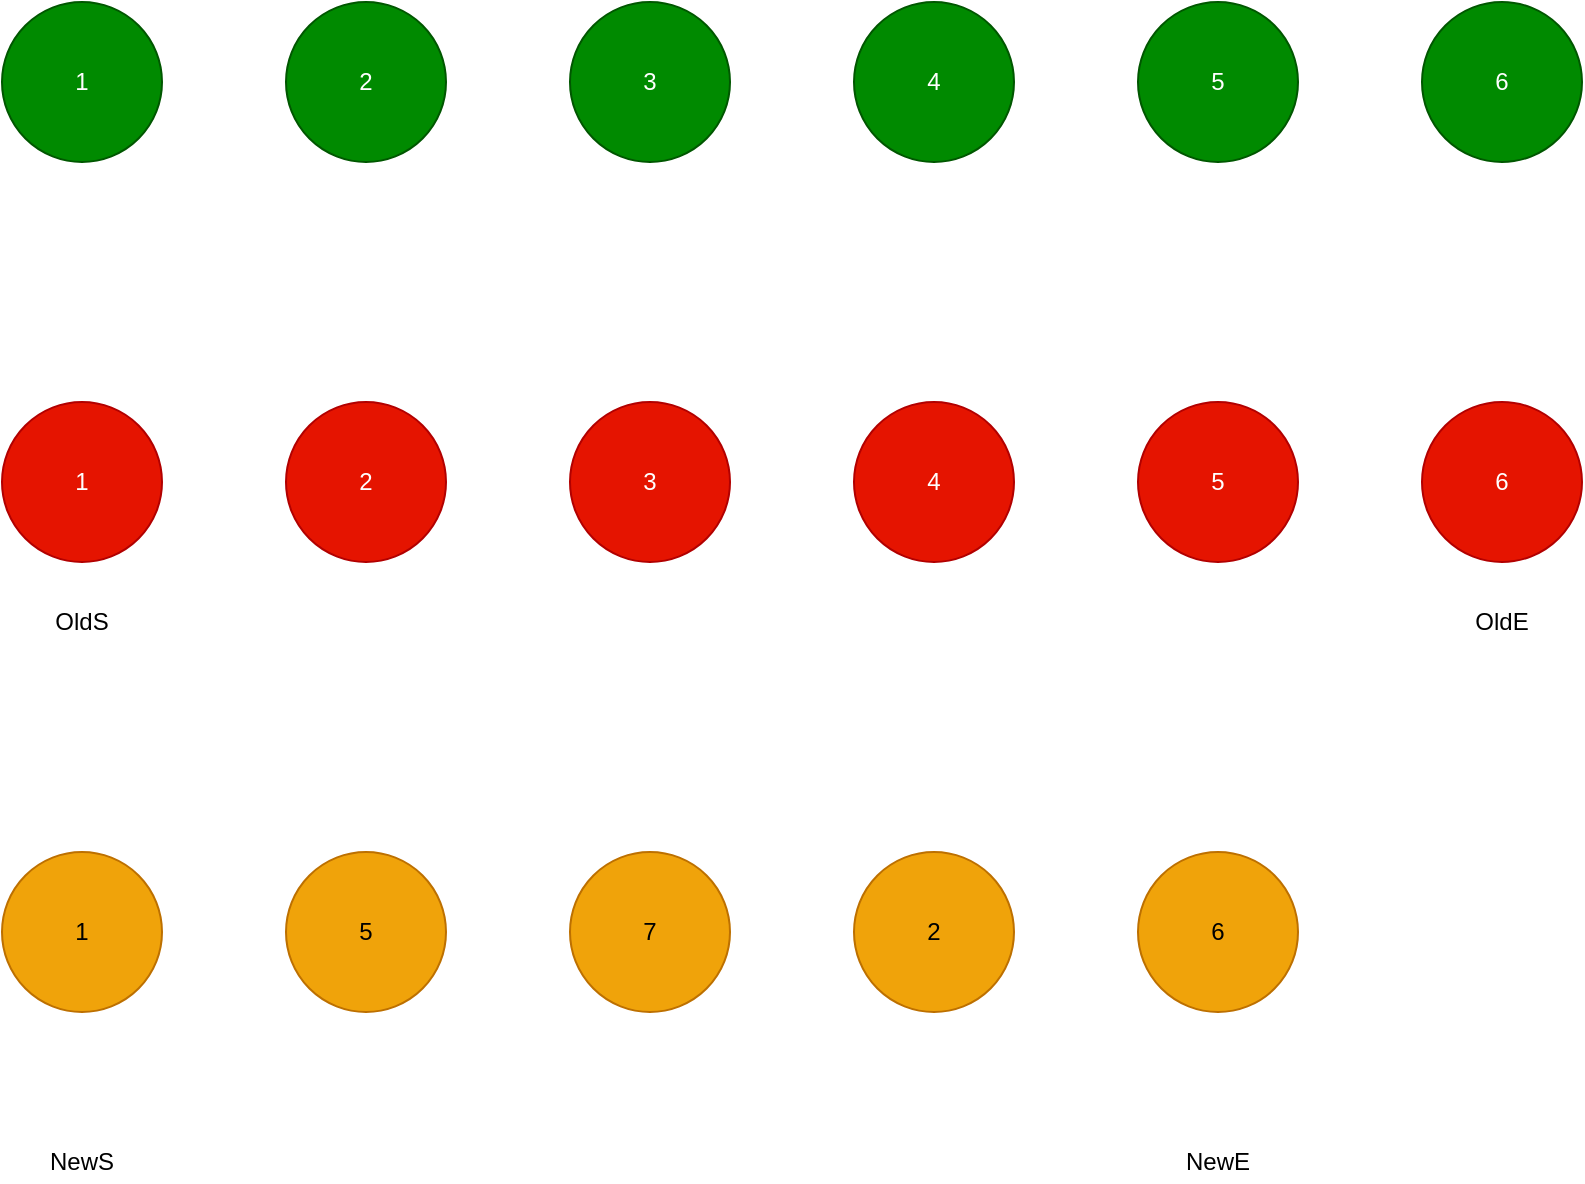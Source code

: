 <mxfile>
    <diagram id="YTi259sP1jqu8E0Eynrt" name="1">
        <mxGraphModel dx="1795" dy="777" grid="1" gridSize="10" guides="1" tooltips="1" connect="1" arrows="1" fold="1" page="1" pageScale="1" pageWidth="827" pageHeight="1169" math="0" shadow="0">
            <root>
                <mxCell id="0"/>
                <mxCell id="1" parent="0"/>
                <mxCell id="2" value="1" style="ellipse;whiteSpace=wrap;html=1;aspect=fixed;fillColor=#008a00;strokeColor=#005700;fontColor=#ffffff;" parent="1" vertex="1">
                    <mxGeometry x="-680" y="110" width="80" height="80" as="geometry"/>
                </mxCell>
                <mxCell id="3" value="2" style="ellipse;whiteSpace=wrap;html=1;aspect=fixed;fillColor=#008a00;strokeColor=#005700;fontColor=#ffffff;" parent="1" vertex="1">
                    <mxGeometry x="-538" y="110" width="80" height="80" as="geometry"/>
                </mxCell>
                <mxCell id="4" value="3" style="ellipse;whiteSpace=wrap;html=1;aspect=fixed;fillColor=#008a00;strokeColor=#005700;fontColor=#ffffff;" parent="1" vertex="1">
                    <mxGeometry x="-396" y="110" width="80" height="80" as="geometry"/>
                </mxCell>
                <mxCell id="5" value="4" style="ellipse;whiteSpace=wrap;html=1;aspect=fixed;fillColor=#008a00;strokeColor=#005700;fontColor=#ffffff;" parent="1" vertex="1">
                    <mxGeometry x="-254" y="110" width="80" height="80" as="geometry"/>
                </mxCell>
                <mxCell id="6" value="5" style="ellipse;whiteSpace=wrap;html=1;aspect=fixed;fillColor=#008a00;strokeColor=#005700;fontColor=#ffffff;" parent="1" vertex="1">
                    <mxGeometry x="-112" y="110" width="80" height="80" as="geometry"/>
                </mxCell>
                <mxCell id="7" value="6" style="ellipse;whiteSpace=wrap;html=1;aspect=fixed;fillColor=#008a00;strokeColor=#005700;fontColor=#ffffff;" parent="1" vertex="1">
                    <mxGeometry x="30" y="110" width="80" height="80" as="geometry"/>
                </mxCell>
                <mxCell id="8" value="1" style="ellipse;whiteSpace=wrap;html=1;aspect=fixed;fillColor=#e51400;strokeColor=#B20000;fontColor=#ffffff;" parent="1" vertex="1">
                    <mxGeometry x="-680" y="310" width="80" height="80" as="geometry"/>
                </mxCell>
                <mxCell id="9" value="2" style="ellipse;whiteSpace=wrap;html=1;aspect=fixed;fillColor=#e51400;strokeColor=#B20000;fontColor=#ffffff;" parent="1" vertex="1">
                    <mxGeometry x="-538" y="310" width="80" height="80" as="geometry"/>
                </mxCell>
                <mxCell id="10" value="3" style="ellipse;whiteSpace=wrap;html=1;aspect=fixed;fillColor=#e51400;strokeColor=#B20000;fontColor=#ffffff;" parent="1" vertex="1">
                    <mxGeometry x="-396" y="310" width="80" height="80" as="geometry"/>
                </mxCell>
                <mxCell id="11" value="4" style="ellipse;whiteSpace=wrap;html=1;aspect=fixed;fillColor=#e51400;strokeColor=#B20000;fontColor=#ffffff;" parent="1" vertex="1">
                    <mxGeometry x="-254" y="310" width="80" height="80" as="geometry"/>
                </mxCell>
                <mxCell id="12" value="5" style="ellipse;whiteSpace=wrap;html=1;aspect=fixed;fillColor=#e51400;strokeColor=#B20000;fontColor=#ffffff;" parent="1" vertex="1">
                    <mxGeometry x="-112" y="310" width="80" height="80" as="geometry"/>
                </mxCell>
                <mxCell id="13" value="6" style="ellipse;whiteSpace=wrap;html=1;aspect=fixed;fillColor=#e51400;strokeColor=#B20000;fontColor=#ffffff;" parent="1" vertex="1">
                    <mxGeometry x="30" y="310" width="80" height="80" as="geometry"/>
                </mxCell>
                <mxCell id="14" value="1" style="ellipse;whiteSpace=wrap;html=1;aspect=fixed;fillColor=#f0a30a;strokeColor=#BD7000;fontColor=#000000;" parent="1" vertex="1">
                    <mxGeometry x="-680" y="535" width="80" height="80" as="geometry"/>
                </mxCell>
                <mxCell id="15" value="5" style="ellipse;whiteSpace=wrap;html=1;aspect=fixed;fillColor=#f0a30a;strokeColor=#BD7000;fontColor=#000000;" parent="1" vertex="1">
                    <mxGeometry x="-538" y="535" width="80" height="80" as="geometry"/>
                </mxCell>
                <mxCell id="16" value="7" style="ellipse;whiteSpace=wrap;html=1;aspect=fixed;fillColor=#f0a30a;strokeColor=#BD7000;fontColor=#000000;" parent="1" vertex="1">
                    <mxGeometry x="-396" y="535" width="80" height="80" as="geometry"/>
                </mxCell>
                <mxCell id="17" value="2" style="ellipse;whiteSpace=wrap;html=1;aspect=fixed;fillColor=#f0a30a;strokeColor=#BD7000;fontColor=#000000;" parent="1" vertex="1">
                    <mxGeometry x="-254" y="535" width="80" height="80" as="geometry"/>
                </mxCell>
                <mxCell id="18" value="6" style="ellipse;whiteSpace=wrap;html=1;aspect=fixed;fillColor=#f0a30a;strokeColor=#BD7000;fontColor=#000000;" parent="1" vertex="1">
                    <mxGeometry x="-112" y="535" width="80" height="80" as="geometry"/>
                </mxCell>
                <mxCell id="19" value="OldS" style="text;html=1;strokeColor=none;fillColor=none;align=center;verticalAlign=middle;whiteSpace=wrap;rounded=0;" parent="1" vertex="1">
                    <mxGeometry x="-660" y="410" width="40" height="20" as="geometry"/>
                </mxCell>
                <mxCell id="20" value="OldE" style="text;html=1;strokeColor=none;fillColor=none;align=center;verticalAlign=middle;whiteSpace=wrap;rounded=0;" parent="1" vertex="1">
                    <mxGeometry x="50" y="410" width="40" height="20" as="geometry"/>
                </mxCell>
                <mxCell id="21" value="NewS" style="text;html=1;strokeColor=none;fillColor=none;align=center;verticalAlign=middle;whiteSpace=wrap;rounded=0;" parent="1" vertex="1">
                    <mxGeometry x="-660" y="680" width="40" height="20" as="geometry"/>
                </mxCell>
                <mxCell id="22" value="NewE" style="text;html=1;strokeColor=none;fillColor=none;align=center;verticalAlign=middle;whiteSpace=wrap;rounded=0;" parent="1" vertex="1">
                    <mxGeometry x="-92" y="680" width="40" height="20" as="geometry"/>
                </mxCell>
            </root>
        </mxGraphModel>
    </diagram>
    <diagram name="2" id="8_1QCbRhfmI3HDY30120">
        <mxGraphModel dx="1795" dy="777" grid="1" gridSize="10" guides="1" tooltips="1" connect="1" arrows="1" fold="1" page="1" pageScale="1" pageWidth="827" pageHeight="1169" math="0" shadow="0">
            <root>
                <mxCell id="0ETK6V_-QABj3HUVd15n-0"/>
                <mxCell id="0ETK6V_-QABj3HUVd15n-1" parent="0ETK6V_-QABj3HUVd15n-0"/>
                <mxCell id="0ETK6V_-QABj3HUVd15n-2" value="1" style="ellipse;whiteSpace=wrap;html=1;aspect=fixed;fillColor=#008a00;strokeColor=#005700;fontColor=#ffffff;" parent="0ETK6V_-QABj3HUVd15n-1" vertex="1">
                    <mxGeometry x="-790" y="100" width="80" height="80" as="geometry"/>
                </mxCell>
                <mxCell id="0ETK6V_-QABj3HUVd15n-3" value="2" style="ellipse;whiteSpace=wrap;html=1;aspect=fixed;fillColor=#008a00;strokeColor=#005700;fontColor=#ffffff;" parent="0ETK6V_-QABj3HUVd15n-1" vertex="1">
                    <mxGeometry x="-648" y="100" width="80" height="80" as="geometry"/>
                </mxCell>
                <mxCell id="0ETK6V_-QABj3HUVd15n-4" value="3" style="ellipse;whiteSpace=wrap;html=1;aspect=fixed;fillColor=#008a00;strokeColor=#005700;fontColor=#ffffff;" parent="0ETK6V_-QABj3HUVd15n-1" vertex="1">
                    <mxGeometry x="-506" y="100" width="80" height="80" as="geometry"/>
                </mxCell>
                <mxCell id="0ETK6V_-QABj3HUVd15n-5" value="4" style="ellipse;whiteSpace=wrap;html=1;aspect=fixed;fillColor=#008a00;strokeColor=#005700;fontColor=#ffffff;" parent="0ETK6V_-QABj3HUVd15n-1" vertex="1">
                    <mxGeometry x="-364" y="100" width="80" height="80" as="geometry"/>
                </mxCell>
                <mxCell id="0ETK6V_-QABj3HUVd15n-6" value="5" style="ellipse;whiteSpace=wrap;html=1;aspect=fixed;fillColor=#008a00;strokeColor=#005700;fontColor=#ffffff;" parent="0ETK6V_-QABj3HUVd15n-1" vertex="1">
                    <mxGeometry x="-222" y="100" width="80" height="80" as="geometry"/>
                </mxCell>
                <mxCell id="0ETK6V_-QABj3HUVd15n-7" value="6" style="ellipse;whiteSpace=wrap;html=1;aspect=fixed;fillColor=#008a00;strokeColor=#005700;fontColor=#ffffff;" parent="0ETK6V_-QABj3HUVd15n-1" vertex="1">
                    <mxGeometry x="-80" y="100" width="80" height="80" as="geometry"/>
                </mxCell>
                <mxCell id="0ETK6V_-QABj3HUVd15n-8" value="1" style="ellipse;whiteSpace=wrap;html=1;aspect=fixed;fillColor=#e51400;strokeColor=#B20000;fontColor=#ffffff;" parent="0ETK6V_-QABj3HUVd15n-1" vertex="1">
                    <mxGeometry x="-790" y="300" width="80" height="80" as="geometry"/>
                </mxCell>
                <mxCell id="0ETK6V_-QABj3HUVd15n-9" value="2" style="ellipse;whiteSpace=wrap;html=1;aspect=fixed;fillColor=#e51400;strokeColor=#B20000;fontColor=#ffffff;" parent="0ETK6V_-QABj3HUVd15n-1" vertex="1">
                    <mxGeometry x="-648" y="300" width="80" height="80" as="geometry"/>
                </mxCell>
                <mxCell id="0ETK6V_-QABj3HUVd15n-10" value="3" style="ellipse;whiteSpace=wrap;html=1;aspect=fixed;fillColor=#e51400;strokeColor=#B20000;fontColor=#ffffff;" parent="0ETK6V_-QABj3HUVd15n-1" vertex="1">
                    <mxGeometry x="-506" y="300" width="80" height="80" as="geometry"/>
                </mxCell>
                <mxCell id="0ETK6V_-QABj3HUVd15n-11" value="4" style="ellipse;whiteSpace=wrap;html=1;aspect=fixed;fillColor=#e51400;strokeColor=#B20000;fontColor=#ffffff;" parent="0ETK6V_-QABj3HUVd15n-1" vertex="1">
                    <mxGeometry x="-364" y="300" width="80" height="80" as="geometry"/>
                </mxCell>
                <mxCell id="0ETK6V_-QABj3HUVd15n-12" value="5" style="ellipse;whiteSpace=wrap;html=1;aspect=fixed;fillColor=#e51400;strokeColor=#B20000;fontColor=#ffffff;" parent="0ETK6V_-QABj3HUVd15n-1" vertex="1">
                    <mxGeometry x="-222" y="300" width="80" height="80" as="geometry"/>
                </mxCell>
                <mxCell id="0ETK6V_-QABj3HUVd15n-13" value="6" style="ellipse;whiteSpace=wrap;html=1;aspect=fixed;fillColor=#e51400;strokeColor=#B20000;fontColor=#ffffff;" parent="0ETK6V_-QABj3HUVd15n-1" vertex="1">
                    <mxGeometry x="-80" y="300" width="80" height="80" as="geometry"/>
                </mxCell>
                <mxCell id="0ETK6V_-QABj3HUVd15n-14" value="1" style="ellipse;whiteSpace=wrap;html=1;aspect=fixed;fillColor=#f0a30a;strokeColor=#BD7000;fontColor=#000000;" parent="0ETK6V_-QABj3HUVd15n-1" vertex="1">
                    <mxGeometry x="-790" y="525" width="80" height="80" as="geometry"/>
                </mxCell>
                <mxCell id="0ETK6V_-QABj3HUVd15n-15" value="5" style="ellipse;whiteSpace=wrap;html=1;aspect=fixed;fillColor=#f0a30a;strokeColor=#BD7000;fontColor=#000000;" parent="0ETK6V_-QABj3HUVd15n-1" vertex="1">
                    <mxGeometry x="-648" y="525" width="80" height="80" as="geometry"/>
                </mxCell>
                <mxCell id="0ETK6V_-QABj3HUVd15n-16" value="7" style="ellipse;whiteSpace=wrap;html=1;aspect=fixed;fillColor=#f0a30a;strokeColor=#BD7000;fontColor=#000000;" parent="0ETK6V_-QABj3HUVd15n-1" vertex="1">
                    <mxGeometry x="-506" y="525" width="80" height="80" as="geometry"/>
                </mxCell>
                <mxCell id="0ETK6V_-QABj3HUVd15n-17" value="2" style="ellipse;whiteSpace=wrap;html=1;aspect=fixed;fillColor=#f0a30a;strokeColor=#BD7000;fontColor=#000000;" parent="0ETK6V_-QABj3HUVd15n-1" vertex="1">
                    <mxGeometry x="-364" y="525" width="80" height="80" as="geometry"/>
                </mxCell>
                <mxCell id="0ETK6V_-QABj3HUVd15n-18" value="6" style="ellipse;whiteSpace=wrap;html=1;aspect=fixed;fillColor=#f0a30a;strokeColor=#BD7000;fontColor=#000000;" parent="0ETK6V_-QABj3HUVd15n-1" vertex="1">
                    <mxGeometry x="-222" y="525" width="80" height="80" as="geometry"/>
                </mxCell>
                <mxCell id="0ETK6V_-QABj3HUVd15n-19" value="OldS" style="text;html=1;strokeColor=none;fillColor=none;align=center;verticalAlign=middle;whiteSpace=wrap;rounded=0;" parent="0ETK6V_-QABj3HUVd15n-1" vertex="1">
                    <mxGeometry x="-630" y="400" width="40" height="20" as="geometry"/>
                </mxCell>
                <mxCell id="0ETK6V_-QABj3HUVd15n-20" value="OldE" style="text;html=1;strokeColor=none;fillColor=none;align=center;verticalAlign=middle;whiteSpace=wrap;rounded=0;" parent="0ETK6V_-QABj3HUVd15n-1" vertex="1">
                    <mxGeometry x="-60" y="400" width="40" height="20" as="geometry"/>
                </mxCell>
                <mxCell id="0ETK6V_-QABj3HUVd15n-21" value="NewS" style="text;html=1;strokeColor=none;fillColor=none;align=center;verticalAlign=middle;whiteSpace=wrap;rounded=0;" parent="0ETK6V_-QABj3HUVd15n-1" vertex="1">
                    <mxGeometry x="-628" y="660" width="40" height="20" as="geometry"/>
                </mxCell>
                <mxCell id="0ETK6V_-QABj3HUVd15n-22" value="NewE" style="text;html=1;strokeColor=none;fillColor=none;align=center;verticalAlign=middle;whiteSpace=wrap;rounded=0;" parent="0ETK6V_-QABj3HUVd15n-1" vertex="1">
                    <mxGeometry x="-202" y="670" width="40" height="20" as="geometry"/>
                </mxCell>
            </root>
        </mxGraphModel>
    </diagram>
    <diagram name="3" id="Jrnzm155cJaz6M0Qtj8-">
        <mxGraphModel dx="1795" dy="777" grid="1" gridSize="10" guides="1" tooltips="1" connect="1" arrows="1" fold="1" page="1" pageScale="1" pageWidth="827" pageHeight="1169" math="0" shadow="0">
            <root>
                <mxCell id="dzY-CKB9rPJ6UT11g2n7-0"/>
                <mxCell id="dzY-CKB9rPJ6UT11g2n7-1" parent="dzY-CKB9rPJ6UT11g2n7-0"/>
                <mxCell id="dzY-CKB9rPJ6UT11g2n7-2" value="1" style="ellipse;whiteSpace=wrap;html=1;aspect=fixed;fillColor=#008a00;strokeColor=#005700;fontColor=#ffffff;" parent="dzY-CKB9rPJ6UT11g2n7-1" vertex="1">
                    <mxGeometry x="-760" y="110" width="80" height="80" as="geometry"/>
                </mxCell>
                <mxCell id="dzY-CKB9rPJ6UT11g2n7-3" value="2" style="ellipse;whiteSpace=wrap;html=1;aspect=fixed;fillColor=#008a00;strokeColor=#005700;fontColor=#ffffff;" parent="dzY-CKB9rPJ6UT11g2n7-1" vertex="1">
                    <mxGeometry x="-618" y="110" width="80" height="80" as="geometry"/>
                </mxCell>
                <mxCell id="dzY-CKB9rPJ6UT11g2n7-4" value="3" style="ellipse;whiteSpace=wrap;html=1;aspect=fixed;fillColor=#008a00;strokeColor=#005700;fontColor=#ffffff;" parent="dzY-CKB9rPJ6UT11g2n7-1" vertex="1">
                    <mxGeometry x="-476" y="110" width="80" height="80" as="geometry"/>
                </mxCell>
                <mxCell id="dzY-CKB9rPJ6UT11g2n7-5" value="4" style="ellipse;whiteSpace=wrap;html=1;aspect=fixed;fillColor=#008a00;strokeColor=#005700;fontColor=#ffffff;" parent="dzY-CKB9rPJ6UT11g2n7-1" vertex="1">
                    <mxGeometry x="-334" y="110" width="80" height="80" as="geometry"/>
                </mxCell>
                <mxCell id="dzY-CKB9rPJ6UT11g2n7-6" value="5" style="ellipse;whiteSpace=wrap;html=1;aspect=fixed;fillColor=#008a00;strokeColor=#005700;fontColor=#ffffff;" parent="dzY-CKB9rPJ6UT11g2n7-1" vertex="1">
                    <mxGeometry x="-192" y="110" width="80" height="80" as="geometry"/>
                </mxCell>
                <mxCell id="dzY-CKB9rPJ6UT11g2n7-7" value="6" style="ellipse;whiteSpace=wrap;html=1;aspect=fixed;fillColor=#008a00;strokeColor=#005700;fontColor=#ffffff;" parent="dzY-CKB9rPJ6UT11g2n7-1" vertex="1">
                    <mxGeometry x="-50" y="110" width="80" height="80" as="geometry"/>
                </mxCell>
                <mxCell id="dzY-CKB9rPJ6UT11g2n7-8" value="1" style="ellipse;whiteSpace=wrap;html=1;aspect=fixed;fillColor=#e51400;strokeColor=#B20000;fontColor=#ffffff;" parent="dzY-CKB9rPJ6UT11g2n7-1" vertex="1">
                    <mxGeometry x="-760" y="310" width="80" height="80" as="geometry"/>
                </mxCell>
                <mxCell id="dzY-CKB9rPJ6UT11g2n7-9" value="2" style="ellipse;whiteSpace=wrap;html=1;aspect=fixed;fillColor=#e51400;strokeColor=#B20000;fontColor=#ffffff;" parent="dzY-CKB9rPJ6UT11g2n7-1" vertex="1">
                    <mxGeometry x="-618" y="310" width="80" height="80" as="geometry"/>
                </mxCell>
                <mxCell id="dzY-CKB9rPJ6UT11g2n7-10" value="3" style="ellipse;whiteSpace=wrap;html=1;aspect=fixed;fillColor=#e51400;strokeColor=#B20000;fontColor=#ffffff;" parent="dzY-CKB9rPJ6UT11g2n7-1" vertex="1">
                    <mxGeometry x="-476" y="310" width="80" height="80" as="geometry"/>
                </mxCell>
                <mxCell id="dzY-CKB9rPJ6UT11g2n7-11" value="4" style="ellipse;whiteSpace=wrap;html=1;aspect=fixed;fillColor=#e51400;strokeColor=#B20000;fontColor=#ffffff;" parent="dzY-CKB9rPJ6UT11g2n7-1" vertex="1">
                    <mxGeometry x="-334" y="310" width="80" height="80" as="geometry"/>
                </mxCell>
                <mxCell id="dzY-CKB9rPJ6UT11g2n7-12" value="5" style="ellipse;whiteSpace=wrap;html=1;aspect=fixed;fillColor=#e51400;strokeColor=#B20000;fontColor=#ffffff;" parent="dzY-CKB9rPJ6UT11g2n7-1" vertex="1">
                    <mxGeometry x="-192" y="310" width="80" height="80" as="geometry"/>
                </mxCell>
                <mxCell id="dzY-CKB9rPJ6UT11g2n7-13" value="6" style="ellipse;whiteSpace=wrap;html=1;aspect=fixed;fillColor=#e51400;strokeColor=#B20000;fontColor=#ffffff;" parent="dzY-CKB9rPJ6UT11g2n7-1" vertex="1">
                    <mxGeometry x="-50" y="310" width="80" height="80" as="geometry"/>
                </mxCell>
                <mxCell id="dzY-CKB9rPJ6UT11g2n7-14" value="1" style="ellipse;whiteSpace=wrap;html=1;aspect=fixed;fillColor=#f0a30a;strokeColor=#BD7000;fontColor=#000000;" parent="dzY-CKB9rPJ6UT11g2n7-1" vertex="1">
                    <mxGeometry x="-760" y="535" width="80" height="80" as="geometry"/>
                </mxCell>
                <mxCell id="dzY-CKB9rPJ6UT11g2n7-15" value="5" style="ellipse;whiteSpace=wrap;html=1;aspect=fixed;fillColor=#f0a30a;strokeColor=#BD7000;fontColor=#000000;" parent="dzY-CKB9rPJ6UT11g2n7-1" vertex="1">
                    <mxGeometry x="-618" y="535" width="80" height="80" as="geometry"/>
                </mxCell>
                <mxCell id="dzY-CKB9rPJ6UT11g2n7-16" value="7" style="ellipse;whiteSpace=wrap;html=1;aspect=fixed;fillColor=#f0a30a;strokeColor=#BD7000;fontColor=#000000;" parent="dzY-CKB9rPJ6UT11g2n7-1" vertex="1">
                    <mxGeometry x="-476" y="535" width="80" height="80" as="geometry"/>
                </mxCell>
                <mxCell id="dzY-CKB9rPJ6UT11g2n7-17" value="2" style="ellipse;whiteSpace=wrap;html=1;aspect=fixed;fillColor=#f0a30a;strokeColor=#BD7000;fontColor=#000000;" parent="dzY-CKB9rPJ6UT11g2n7-1" vertex="1">
                    <mxGeometry x="-334" y="535" width="80" height="80" as="geometry"/>
                </mxCell>
                <mxCell id="dzY-CKB9rPJ6UT11g2n7-18" value="6" style="ellipse;whiteSpace=wrap;html=1;aspect=fixed;fillColor=#f0a30a;strokeColor=#BD7000;fontColor=#000000;" parent="dzY-CKB9rPJ6UT11g2n7-1" vertex="1">
                    <mxGeometry x="-192" y="535" width="80" height="80" as="geometry"/>
                </mxCell>
                <mxCell id="dzY-CKB9rPJ6UT11g2n7-19" value="OldS" style="text;html=1;strokeColor=none;fillColor=none;align=center;verticalAlign=middle;whiteSpace=wrap;rounded=0;" parent="dzY-CKB9rPJ6UT11g2n7-1" vertex="1">
                    <mxGeometry x="-600" y="410" width="40" height="20" as="geometry"/>
                </mxCell>
                <mxCell id="dzY-CKB9rPJ6UT11g2n7-20" value="OldE" style="text;html=1;strokeColor=none;fillColor=none;align=center;verticalAlign=middle;whiteSpace=wrap;rounded=0;" parent="dzY-CKB9rPJ6UT11g2n7-1" vertex="1">
                    <mxGeometry x="-172" y="400" width="40" height="20" as="geometry"/>
                </mxCell>
                <mxCell id="dzY-CKB9rPJ6UT11g2n7-21" value="NewS" style="text;html=1;strokeColor=none;fillColor=none;align=center;verticalAlign=middle;whiteSpace=wrap;rounded=0;" parent="dzY-CKB9rPJ6UT11g2n7-1" vertex="1">
                    <mxGeometry x="-598" y="670" width="40" height="20" as="geometry"/>
                </mxCell>
                <mxCell id="dzY-CKB9rPJ6UT11g2n7-22" value="NewE" style="text;html=1;strokeColor=none;fillColor=none;align=center;verticalAlign=middle;whiteSpace=wrap;rounded=0;" parent="dzY-CKB9rPJ6UT11g2n7-1" vertex="1">
                    <mxGeometry x="-314" y="670" width="40" height="20" as="geometry"/>
                </mxCell>
            </root>
        </mxGraphModel>
    </diagram>
    <diagram name="4" id="qgZ7VRtwNgCHpl0RsLyb">
        <mxGraphModel dx="1795" dy="777" grid="1" gridSize="10" guides="1" tooltips="1" connect="1" arrows="1" fold="1" page="1" pageScale="1" pageWidth="827" pageHeight="1169" math="0" shadow="0">
            <root>
                <mxCell id="MVKDazVsS5FsGViOo-7i-0"/>
                <mxCell id="MVKDazVsS5FsGViOo-7i-1" parent="MVKDazVsS5FsGViOo-7i-0"/>
                <mxCell id="MVKDazVsS5FsGViOo-7i-2" value="1" style="ellipse;whiteSpace=wrap;html=1;aspect=fixed;fillColor=#008a00;strokeColor=#005700;fontColor=#ffffff;" parent="MVKDazVsS5FsGViOo-7i-1" vertex="1">
                    <mxGeometry x="-760" y="110" width="80" height="80" as="geometry"/>
                </mxCell>
                <mxCell id="MVKDazVsS5FsGViOo-7i-3" value="2" style="ellipse;whiteSpace=wrap;html=1;aspect=fixed;fillColor=#008a00;strokeColor=#005700;fontColor=#ffffff;" parent="MVKDazVsS5FsGViOo-7i-1" vertex="1">
                    <mxGeometry x="-192" y="110" width="80" height="80" as="geometry"/>
                </mxCell>
                <mxCell id="MVKDazVsS5FsGViOo-7i-4" value="3" style="ellipse;whiteSpace=wrap;html=1;aspect=fixed;fillColor=#008a00;strokeColor=#005700;fontColor=#ffffff;" parent="MVKDazVsS5FsGViOo-7i-1" vertex="1">
                    <mxGeometry x="-618" y="110" width="80" height="80" as="geometry"/>
                </mxCell>
                <mxCell id="MVKDazVsS5FsGViOo-7i-5" value="4" style="ellipse;whiteSpace=wrap;html=1;aspect=fixed;fillColor=#008a00;strokeColor=#005700;fontColor=#ffffff;" parent="MVKDazVsS5FsGViOo-7i-1" vertex="1">
                    <mxGeometry x="-476" y="110" width="80" height="80" as="geometry"/>
                </mxCell>
                <mxCell id="MVKDazVsS5FsGViOo-7i-6" value="5" style="ellipse;whiteSpace=wrap;html=1;aspect=fixed;fillColor=#008a00;strokeColor=#005700;fontColor=#ffffff;" parent="MVKDazVsS5FsGViOo-7i-1" vertex="1">
                    <mxGeometry x="-334" y="110" width="80" height="80" as="geometry"/>
                </mxCell>
                <mxCell id="MVKDazVsS5FsGViOo-7i-7" value="6" style="ellipse;whiteSpace=wrap;html=1;aspect=fixed;fillColor=#008a00;strokeColor=#005700;fontColor=#ffffff;" parent="MVKDazVsS5FsGViOo-7i-1" vertex="1">
                    <mxGeometry x="-50" y="110" width="80" height="80" as="geometry"/>
                </mxCell>
                <mxCell id="MVKDazVsS5FsGViOo-7i-8" value="1" style="ellipse;whiteSpace=wrap;html=1;aspect=fixed;fillColor=#e51400;strokeColor=#B20000;fontColor=#ffffff;" parent="MVKDazVsS5FsGViOo-7i-1" vertex="1">
                    <mxGeometry x="-760" y="310" width="80" height="80" as="geometry"/>
                </mxCell>
                <mxCell id="MVKDazVsS5FsGViOo-7i-9" value="2" style="ellipse;whiteSpace=wrap;html=1;aspect=fixed;fillColor=#e51400;strokeColor=#B20000;fontColor=#ffffff;" parent="MVKDazVsS5FsGViOo-7i-1" vertex="1">
                    <mxGeometry x="-618" y="310" width="80" height="80" as="geometry"/>
                </mxCell>
                <mxCell id="MVKDazVsS5FsGViOo-7i-10" value="3" style="ellipse;whiteSpace=wrap;html=1;aspect=fixed;fillColor=#e51400;strokeColor=#B20000;fontColor=#ffffff;" parent="MVKDazVsS5FsGViOo-7i-1" vertex="1">
                    <mxGeometry x="-476" y="310" width="80" height="80" as="geometry"/>
                </mxCell>
                <mxCell id="MVKDazVsS5FsGViOo-7i-11" value="4" style="ellipse;whiteSpace=wrap;html=1;aspect=fixed;fillColor=#e51400;strokeColor=#B20000;fontColor=#ffffff;" parent="MVKDazVsS5FsGViOo-7i-1" vertex="1">
                    <mxGeometry x="-334" y="310" width="80" height="80" as="geometry"/>
                </mxCell>
                <mxCell id="MVKDazVsS5FsGViOo-7i-12" value="5" style="ellipse;whiteSpace=wrap;html=1;aspect=fixed;fillColor=#e51400;strokeColor=#B20000;fontColor=#ffffff;" parent="MVKDazVsS5FsGViOo-7i-1" vertex="1">
                    <mxGeometry x="-192" y="310" width="80" height="80" as="geometry"/>
                </mxCell>
                <mxCell id="MVKDazVsS5FsGViOo-7i-13" value="6" style="ellipse;whiteSpace=wrap;html=1;aspect=fixed;fillColor=#e51400;strokeColor=#B20000;fontColor=#ffffff;" parent="MVKDazVsS5FsGViOo-7i-1" vertex="1">
                    <mxGeometry x="-50" y="310" width="80" height="80" as="geometry"/>
                </mxCell>
                <mxCell id="MVKDazVsS5FsGViOo-7i-14" value="1" style="ellipse;whiteSpace=wrap;html=1;aspect=fixed;fillColor=#f0a30a;strokeColor=#BD7000;fontColor=#000000;" parent="MVKDazVsS5FsGViOo-7i-1" vertex="1">
                    <mxGeometry x="-760" y="535" width="80" height="80" as="geometry"/>
                </mxCell>
                <mxCell id="MVKDazVsS5FsGViOo-7i-15" value="5" style="ellipse;whiteSpace=wrap;html=1;aspect=fixed;fillColor=#f0a30a;strokeColor=#BD7000;fontColor=#000000;" parent="MVKDazVsS5FsGViOo-7i-1" vertex="1">
                    <mxGeometry x="-618" y="535" width="80" height="80" as="geometry"/>
                </mxCell>
                <mxCell id="MVKDazVsS5FsGViOo-7i-16" value="7" style="ellipse;whiteSpace=wrap;html=1;aspect=fixed;fillColor=#f0a30a;strokeColor=#BD7000;fontColor=#000000;" parent="MVKDazVsS5FsGViOo-7i-1" vertex="1">
                    <mxGeometry x="-476" y="535" width="80" height="80" as="geometry"/>
                </mxCell>
                <mxCell id="MVKDazVsS5FsGViOo-7i-17" value="2" style="ellipse;whiteSpace=wrap;html=1;aspect=fixed;fillColor=#f0a30a;strokeColor=#BD7000;fontColor=#000000;" parent="MVKDazVsS5FsGViOo-7i-1" vertex="1">
                    <mxGeometry x="-334" y="535" width="80" height="80" as="geometry"/>
                </mxCell>
                <mxCell id="MVKDazVsS5FsGViOo-7i-18" value="6" style="ellipse;whiteSpace=wrap;html=1;aspect=fixed;fillColor=#f0a30a;strokeColor=#BD7000;fontColor=#000000;" parent="MVKDazVsS5FsGViOo-7i-1" vertex="1">
                    <mxGeometry x="-192" y="535" width="80" height="80" as="geometry"/>
                </mxCell>
                <mxCell id="MVKDazVsS5FsGViOo-7i-19" value="OldS" style="text;html=1;strokeColor=none;fillColor=none;align=center;verticalAlign=middle;whiteSpace=wrap;rounded=0;" parent="MVKDazVsS5FsGViOo-7i-1" vertex="1">
                    <mxGeometry x="-456" y="410" width="40" height="20" as="geometry"/>
                </mxCell>
                <mxCell id="MVKDazVsS5FsGViOo-7i-20" value="OldE" style="text;html=1;strokeColor=none;fillColor=none;align=center;verticalAlign=middle;whiteSpace=wrap;rounded=0;" parent="MVKDazVsS5FsGViOo-7i-1" vertex="1">
                    <mxGeometry x="-172" y="400" width="40" height="20" as="geometry"/>
                </mxCell>
                <mxCell id="MVKDazVsS5FsGViOo-7i-21" value="NewS" style="text;html=1;strokeColor=none;fillColor=none;align=center;verticalAlign=middle;whiteSpace=wrap;rounded=0;" parent="MVKDazVsS5FsGViOo-7i-1" vertex="1">
                    <mxGeometry x="-598" y="670" width="40" height="20" as="geometry"/>
                </mxCell>
                <mxCell id="MVKDazVsS5FsGViOo-7i-22" value="NewE" style="text;html=1;strokeColor=none;fillColor=none;align=center;verticalAlign=middle;whiteSpace=wrap;rounded=0;" parent="MVKDazVsS5FsGViOo-7i-1" vertex="1">
                    <mxGeometry x="-456" y="670" width="40" height="20" as="geometry"/>
                </mxCell>
            </root>
        </mxGraphModel>
    </diagram>
    <diagram name="5" id="AUEUuEPwOiKqDXRDde0B">
        <mxGraphModel dx="1795" dy="777" grid="1" gridSize="10" guides="1" tooltips="1" connect="1" arrows="1" fold="1" page="1" pageScale="1" pageWidth="827" pageHeight="1169" math="0" shadow="0">
            <root>
                <mxCell id="3xBHkkAwUpPDcWjEO6yH-0"/>
                <mxCell id="3xBHkkAwUpPDcWjEO6yH-1" parent="3xBHkkAwUpPDcWjEO6yH-0"/>
                <mxCell id="3xBHkkAwUpPDcWjEO6yH-2" value="1" style="ellipse;whiteSpace=wrap;html=1;aspect=fixed;fillColor=#008a00;strokeColor=#005700;fontColor=#ffffff;" parent="3xBHkkAwUpPDcWjEO6yH-1" vertex="1">
                    <mxGeometry x="-760" y="110" width="80" height="80" as="geometry"/>
                </mxCell>
                <mxCell id="3xBHkkAwUpPDcWjEO6yH-3" value="2" style="ellipse;whiteSpace=wrap;html=1;aspect=fixed;fillColor=#008a00;strokeColor=#005700;fontColor=#ffffff;" parent="3xBHkkAwUpPDcWjEO6yH-1" vertex="1">
                    <mxGeometry x="-192" y="110" width="80" height="80" as="geometry"/>
                </mxCell>
                <mxCell id="3xBHkkAwUpPDcWjEO6yH-4" value="3" style="ellipse;whiteSpace=wrap;html=1;aspect=fixed;fillColor=#008a00;strokeColor=#005700;fontColor=#ffffff;" parent="3xBHkkAwUpPDcWjEO6yH-1" vertex="1">
                    <mxGeometry x="-476" y="110" width="80" height="80" as="geometry"/>
                </mxCell>
                <mxCell id="3xBHkkAwUpPDcWjEO6yH-5" value="4" style="ellipse;whiteSpace=wrap;html=1;aspect=fixed;fillColor=#008a00;strokeColor=#005700;fontColor=#ffffff;" parent="3xBHkkAwUpPDcWjEO6yH-1" vertex="1">
                    <mxGeometry x="-334" y="110" width="80" height="80" as="geometry"/>
                </mxCell>
                <mxCell id="3xBHkkAwUpPDcWjEO6yH-6" value="5" style="ellipse;whiteSpace=wrap;html=1;aspect=fixed;fillColor=#008a00;strokeColor=#005700;fontColor=#ffffff;" parent="3xBHkkAwUpPDcWjEO6yH-1" vertex="1">
                    <mxGeometry x="-618" y="110" width="80" height="80" as="geometry"/>
                </mxCell>
                <mxCell id="3xBHkkAwUpPDcWjEO6yH-7" value="6" style="ellipse;whiteSpace=wrap;html=1;aspect=fixed;fillColor=#008a00;strokeColor=#005700;fontColor=#ffffff;" parent="3xBHkkAwUpPDcWjEO6yH-1" vertex="1">
                    <mxGeometry x="-50" y="110" width="80" height="80" as="geometry"/>
                </mxCell>
                <mxCell id="3xBHkkAwUpPDcWjEO6yH-8" value="1" style="ellipse;whiteSpace=wrap;html=1;aspect=fixed;fillColor=#e51400;strokeColor=#B20000;fontColor=#ffffff;" parent="3xBHkkAwUpPDcWjEO6yH-1" vertex="1">
                    <mxGeometry x="-760" y="310" width="80" height="80" as="geometry"/>
                </mxCell>
                <mxCell id="3xBHkkAwUpPDcWjEO6yH-9" value="2" style="ellipse;whiteSpace=wrap;html=1;aspect=fixed;fillColor=#e51400;strokeColor=#B20000;fontColor=#ffffff;" parent="3xBHkkAwUpPDcWjEO6yH-1" vertex="1">
                    <mxGeometry x="-618" y="310" width="80" height="80" as="geometry"/>
                </mxCell>
                <mxCell id="3xBHkkAwUpPDcWjEO6yH-10" value="3" style="ellipse;whiteSpace=wrap;html=1;aspect=fixed;fillColor=#e51400;strokeColor=#B20000;fontColor=#ffffff;" parent="3xBHkkAwUpPDcWjEO6yH-1" vertex="1">
                    <mxGeometry x="-476" y="310" width="80" height="80" as="geometry"/>
                </mxCell>
                <mxCell id="3xBHkkAwUpPDcWjEO6yH-11" value="4" style="ellipse;whiteSpace=wrap;html=1;aspect=fixed;fillColor=#e51400;strokeColor=#B20000;fontColor=#ffffff;" parent="3xBHkkAwUpPDcWjEO6yH-1" vertex="1">
                    <mxGeometry x="-334" y="310" width="80" height="80" as="geometry"/>
                </mxCell>
                <mxCell id="3xBHkkAwUpPDcWjEO6yH-12" value="5" style="ellipse;whiteSpace=wrap;html=1;aspect=fixed;fillColor=#e51400;strokeColor=#B20000;fontColor=#ffffff;" parent="3xBHkkAwUpPDcWjEO6yH-1" vertex="1">
                    <mxGeometry x="-192" y="310" width="80" height="80" as="geometry"/>
                </mxCell>
                <mxCell id="3xBHkkAwUpPDcWjEO6yH-13" value="6" style="ellipse;whiteSpace=wrap;html=1;aspect=fixed;fillColor=#e51400;strokeColor=#B20000;fontColor=#ffffff;" parent="3xBHkkAwUpPDcWjEO6yH-1" vertex="1">
                    <mxGeometry x="-50" y="310" width="80" height="80" as="geometry"/>
                </mxCell>
                <mxCell id="3xBHkkAwUpPDcWjEO6yH-14" value="1" style="ellipse;whiteSpace=wrap;html=1;aspect=fixed;fillColor=#f0a30a;strokeColor=#BD7000;fontColor=#000000;" parent="3xBHkkAwUpPDcWjEO6yH-1" vertex="1">
                    <mxGeometry x="-760" y="535" width="80" height="80" as="geometry"/>
                </mxCell>
                <mxCell id="3xBHkkAwUpPDcWjEO6yH-15" value="5" style="ellipse;whiteSpace=wrap;html=1;aspect=fixed;fillColor=#f0a30a;strokeColor=#BD7000;fontColor=#000000;" parent="3xBHkkAwUpPDcWjEO6yH-1" vertex="1">
                    <mxGeometry x="-618" y="535" width="80" height="80" as="geometry"/>
                </mxCell>
                <mxCell id="3xBHkkAwUpPDcWjEO6yH-16" value="7" style="ellipse;whiteSpace=wrap;html=1;aspect=fixed;fillColor=#f0a30a;strokeColor=#BD7000;fontColor=#000000;" parent="3xBHkkAwUpPDcWjEO6yH-1" vertex="1">
                    <mxGeometry x="-476" y="535" width="80" height="80" as="geometry"/>
                </mxCell>
                <mxCell id="3xBHkkAwUpPDcWjEO6yH-17" value="2" style="ellipse;whiteSpace=wrap;html=1;aspect=fixed;fillColor=#f0a30a;strokeColor=#BD7000;fontColor=#000000;" parent="3xBHkkAwUpPDcWjEO6yH-1" vertex="1">
                    <mxGeometry x="-334" y="535" width="80" height="80" as="geometry"/>
                </mxCell>
                <mxCell id="3xBHkkAwUpPDcWjEO6yH-18" value="6" style="ellipse;whiteSpace=wrap;html=1;aspect=fixed;fillColor=#f0a30a;strokeColor=#BD7000;fontColor=#000000;" parent="3xBHkkAwUpPDcWjEO6yH-1" vertex="1">
                    <mxGeometry x="-192" y="535" width="80" height="80" as="geometry"/>
                </mxCell>
                <mxCell id="3xBHkkAwUpPDcWjEO6yH-19" value="OldS" style="text;html=1;strokeColor=none;fillColor=none;align=center;verticalAlign=middle;whiteSpace=wrap;rounded=0;" parent="3xBHkkAwUpPDcWjEO6yH-1" vertex="1">
                    <mxGeometry x="-456" y="410" width="40" height="20" as="geometry"/>
                </mxCell>
                <mxCell id="3xBHkkAwUpPDcWjEO6yH-20" value="OldE" style="text;html=1;strokeColor=none;fillColor=none;align=center;verticalAlign=middle;whiteSpace=wrap;rounded=0;" parent="3xBHkkAwUpPDcWjEO6yH-1" vertex="1">
                    <mxGeometry x="-310" y="410" width="40" height="20" as="geometry"/>
                </mxCell>
                <mxCell id="3xBHkkAwUpPDcWjEO6yH-21" value="NewS" style="text;html=1;strokeColor=none;fillColor=none;align=center;verticalAlign=middle;whiteSpace=wrap;rounded=0;" parent="3xBHkkAwUpPDcWjEO6yH-1" vertex="1">
                    <mxGeometry x="-456" y="700" width="40" height="20" as="geometry"/>
                </mxCell>
                <mxCell id="3xBHkkAwUpPDcWjEO6yH-22" value="NewE" style="text;html=1;strokeColor=none;fillColor=none;align=center;verticalAlign=middle;whiteSpace=wrap;rounded=0;" parent="3xBHkkAwUpPDcWjEO6yH-1" vertex="1">
                    <mxGeometry x="-456" y="670" width="40" height="20" as="geometry"/>
                </mxCell>
            </root>
        </mxGraphModel>
    </diagram>
    <diagram name="6" id="EppHt_rDZwunnSMkjFkf">
        <mxGraphModel dx="1795" dy="777" grid="1" gridSize="10" guides="1" tooltips="1" connect="1" arrows="1" fold="1" page="1" pageScale="1" pageWidth="827" pageHeight="1169" math="0" shadow="0">
            <root>
                <mxCell id="A59X4I-_tRvGV_BPcQMs-0"/>
                <mxCell id="A59X4I-_tRvGV_BPcQMs-1" parent="A59X4I-_tRvGV_BPcQMs-0"/>
                <mxCell id="A59X4I-_tRvGV_BPcQMs-2" value="1" style="ellipse;whiteSpace=wrap;html=1;aspect=fixed;fillColor=#008a00;strokeColor=#005700;fontColor=#ffffff;" parent="A59X4I-_tRvGV_BPcQMs-1" vertex="1">
                    <mxGeometry x="-760" y="110" width="80" height="80" as="geometry"/>
                </mxCell>
                <mxCell id="A59X4I-_tRvGV_BPcQMs-3" value="2" style="ellipse;whiteSpace=wrap;html=1;aspect=fixed;fillColor=#008a00;strokeColor=#005700;fontColor=#ffffff;" parent="A59X4I-_tRvGV_BPcQMs-1" vertex="1">
                    <mxGeometry x="-50" y="110" width="80" height="80" as="geometry"/>
                </mxCell>
                <mxCell id="A59X4I-_tRvGV_BPcQMs-4" value="3" style="ellipse;whiteSpace=wrap;html=1;aspect=fixed;fillColor=#008a00;strokeColor=#005700;fontColor=#ffffff;" parent="A59X4I-_tRvGV_BPcQMs-1" vertex="1">
                    <mxGeometry x="-334" y="110" width="80" height="80" as="geometry"/>
                </mxCell>
                <mxCell id="A59X4I-_tRvGV_BPcQMs-5" value="4" style="ellipse;whiteSpace=wrap;html=1;aspect=fixed;fillColor=#008a00;strokeColor=#005700;fontColor=#ffffff;" parent="A59X4I-_tRvGV_BPcQMs-1" vertex="1">
                    <mxGeometry x="-192" y="110" width="80" height="80" as="geometry"/>
                </mxCell>
                <mxCell id="A59X4I-_tRvGV_BPcQMs-6" value="5" style="ellipse;whiteSpace=wrap;html=1;aspect=fixed;fillColor=#008a00;strokeColor=#005700;fontColor=#ffffff;" parent="A59X4I-_tRvGV_BPcQMs-1" vertex="1">
                    <mxGeometry x="-618" y="110" width="80" height="80" as="geometry"/>
                </mxCell>
                <mxCell id="A59X4I-_tRvGV_BPcQMs-7" value="6" style="ellipse;whiteSpace=wrap;html=1;aspect=fixed;fillColor=#008a00;strokeColor=#005700;fontColor=#ffffff;" parent="A59X4I-_tRvGV_BPcQMs-1" vertex="1">
                    <mxGeometry x="92" y="110" width="80" height="80" as="geometry"/>
                </mxCell>
                <mxCell id="A59X4I-_tRvGV_BPcQMs-8" value="1" style="ellipse;whiteSpace=wrap;html=1;aspect=fixed;fillColor=#e51400;strokeColor=#B20000;fontColor=#ffffff;" parent="A59X4I-_tRvGV_BPcQMs-1" vertex="1">
                    <mxGeometry x="-760" y="310" width="80" height="80" as="geometry"/>
                </mxCell>
                <mxCell id="A59X4I-_tRvGV_BPcQMs-9" value="2" style="ellipse;whiteSpace=wrap;html=1;aspect=fixed;fillColor=#e51400;strokeColor=#B20000;fontColor=#ffffff;" parent="A59X4I-_tRvGV_BPcQMs-1" vertex="1">
                    <mxGeometry x="-618" y="310" width="80" height="80" as="geometry"/>
                </mxCell>
                <mxCell id="A59X4I-_tRvGV_BPcQMs-10" value="3" style="ellipse;whiteSpace=wrap;html=1;aspect=fixed;fillColor=#e51400;strokeColor=#B20000;fontColor=#ffffff;" parent="A59X4I-_tRvGV_BPcQMs-1" vertex="1">
                    <mxGeometry x="-476" y="310" width="80" height="80" as="geometry"/>
                </mxCell>
                <mxCell id="A59X4I-_tRvGV_BPcQMs-11" value="4" style="ellipse;whiteSpace=wrap;html=1;aspect=fixed;fillColor=#e51400;strokeColor=#B20000;fontColor=#ffffff;" parent="A59X4I-_tRvGV_BPcQMs-1" vertex="1">
                    <mxGeometry x="-334" y="310" width="80" height="80" as="geometry"/>
                </mxCell>
                <mxCell id="A59X4I-_tRvGV_BPcQMs-12" value="5" style="ellipse;whiteSpace=wrap;html=1;aspect=fixed;fillColor=#e51400;strokeColor=#B20000;fontColor=#ffffff;" parent="A59X4I-_tRvGV_BPcQMs-1" vertex="1">
                    <mxGeometry x="-192" y="310" width="80" height="80" as="geometry"/>
                </mxCell>
                <mxCell id="A59X4I-_tRvGV_BPcQMs-13" value="6" style="ellipse;whiteSpace=wrap;html=1;aspect=fixed;fillColor=#e51400;strokeColor=#B20000;fontColor=#ffffff;" parent="A59X4I-_tRvGV_BPcQMs-1" vertex="1">
                    <mxGeometry x="-50" y="310" width="80" height="80" as="geometry"/>
                </mxCell>
                <mxCell id="A59X4I-_tRvGV_BPcQMs-14" value="1" style="ellipse;whiteSpace=wrap;html=1;aspect=fixed;fillColor=#f0a30a;strokeColor=#BD7000;fontColor=#000000;" parent="A59X4I-_tRvGV_BPcQMs-1" vertex="1">
                    <mxGeometry x="-760" y="535" width="80" height="80" as="geometry"/>
                </mxCell>
                <mxCell id="A59X4I-_tRvGV_BPcQMs-15" value="5" style="ellipse;whiteSpace=wrap;html=1;aspect=fixed;fillColor=#f0a30a;strokeColor=#BD7000;fontColor=#000000;" parent="A59X4I-_tRvGV_BPcQMs-1" vertex="1">
                    <mxGeometry x="-618" y="535" width="80" height="80" as="geometry"/>
                </mxCell>
                <mxCell id="A59X4I-_tRvGV_BPcQMs-16" value="7" style="ellipse;whiteSpace=wrap;html=1;aspect=fixed;fillColor=#f0a30a;strokeColor=#BD7000;fontColor=#000000;" parent="A59X4I-_tRvGV_BPcQMs-1" vertex="1">
                    <mxGeometry x="-476" y="535" width="80" height="80" as="geometry"/>
                </mxCell>
                <mxCell id="A59X4I-_tRvGV_BPcQMs-17" value="2" style="ellipse;whiteSpace=wrap;html=1;aspect=fixed;fillColor=#f0a30a;strokeColor=#BD7000;fontColor=#000000;" parent="A59X4I-_tRvGV_BPcQMs-1" vertex="1">
                    <mxGeometry x="-334" y="535" width="80" height="80" as="geometry"/>
                </mxCell>
                <mxCell id="A59X4I-_tRvGV_BPcQMs-18" value="6" style="ellipse;whiteSpace=wrap;html=1;aspect=fixed;fillColor=#f0a30a;strokeColor=#BD7000;fontColor=#000000;" parent="A59X4I-_tRvGV_BPcQMs-1" vertex="1">
                    <mxGeometry x="-192" y="535" width="80" height="80" as="geometry"/>
                </mxCell>
                <mxCell id="A59X4I-_tRvGV_BPcQMs-19" value="OldS" style="text;html=1;strokeColor=none;fillColor=none;align=center;verticalAlign=middle;whiteSpace=wrap;rounded=0;" parent="A59X4I-_tRvGV_BPcQMs-1" vertex="1">
                    <mxGeometry x="-456" y="410" width="40" height="20" as="geometry"/>
                </mxCell>
                <mxCell id="A59X4I-_tRvGV_BPcQMs-20" value="OldE" style="text;html=1;strokeColor=none;fillColor=none;align=center;verticalAlign=middle;whiteSpace=wrap;rounded=0;" parent="A59X4I-_tRvGV_BPcQMs-1" vertex="1">
                    <mxGeometry x="-310" y="410" width="40" height="20" as="geometry"/>
                </mxCell>
                <mxCell id="A59X4I-_tRvGV_BPcQMs-21" value="NewS" style="text;html=1;strokeColor=none;fillColor=none;align=center;verticalAlign=middle;whiteSpace=wrap;rounded=0;" parent="A59X4I-_tRvGV_BPcQMs-1" vertex="1">
                    <mxGeometry x="-310" y="670" width="40" height="20" as="geometry"/>
                </mxCell>
                <mxCell id="A59X4I-_tRvGV_BPcQMs-22" value="NewE" style="text;html=1;strokeColor=none;fillColor=none;align=center;verticalAlign=middle;whiteSpace=wrap;rounded=0;" parent="A59X4I-_tRvGV_BPcQMs-1" vertex="1">
                    <mxGeometry x="-456" y="670" width="40" height="20" as="geometry"/>
                </mxCell>
                <mxCell id="A59X4I-_tRvGV_BPcQMs-23" value="7" style="ellipse;whiteSpace=wrap;html=1;aspect=fixed;fillColor=#008a00;strokeColor=#005700;fontColor=#ffffff;" parent="A59X4I-_tRvGV_BPcQMs-1" vertex="1">
                    <mxGeometry x="-470" y="110" width="80" height="80" as="geometry"/>
                </mxCell>
            </root>
        </mxGraphModel>
    </diagram>
</mxfile>